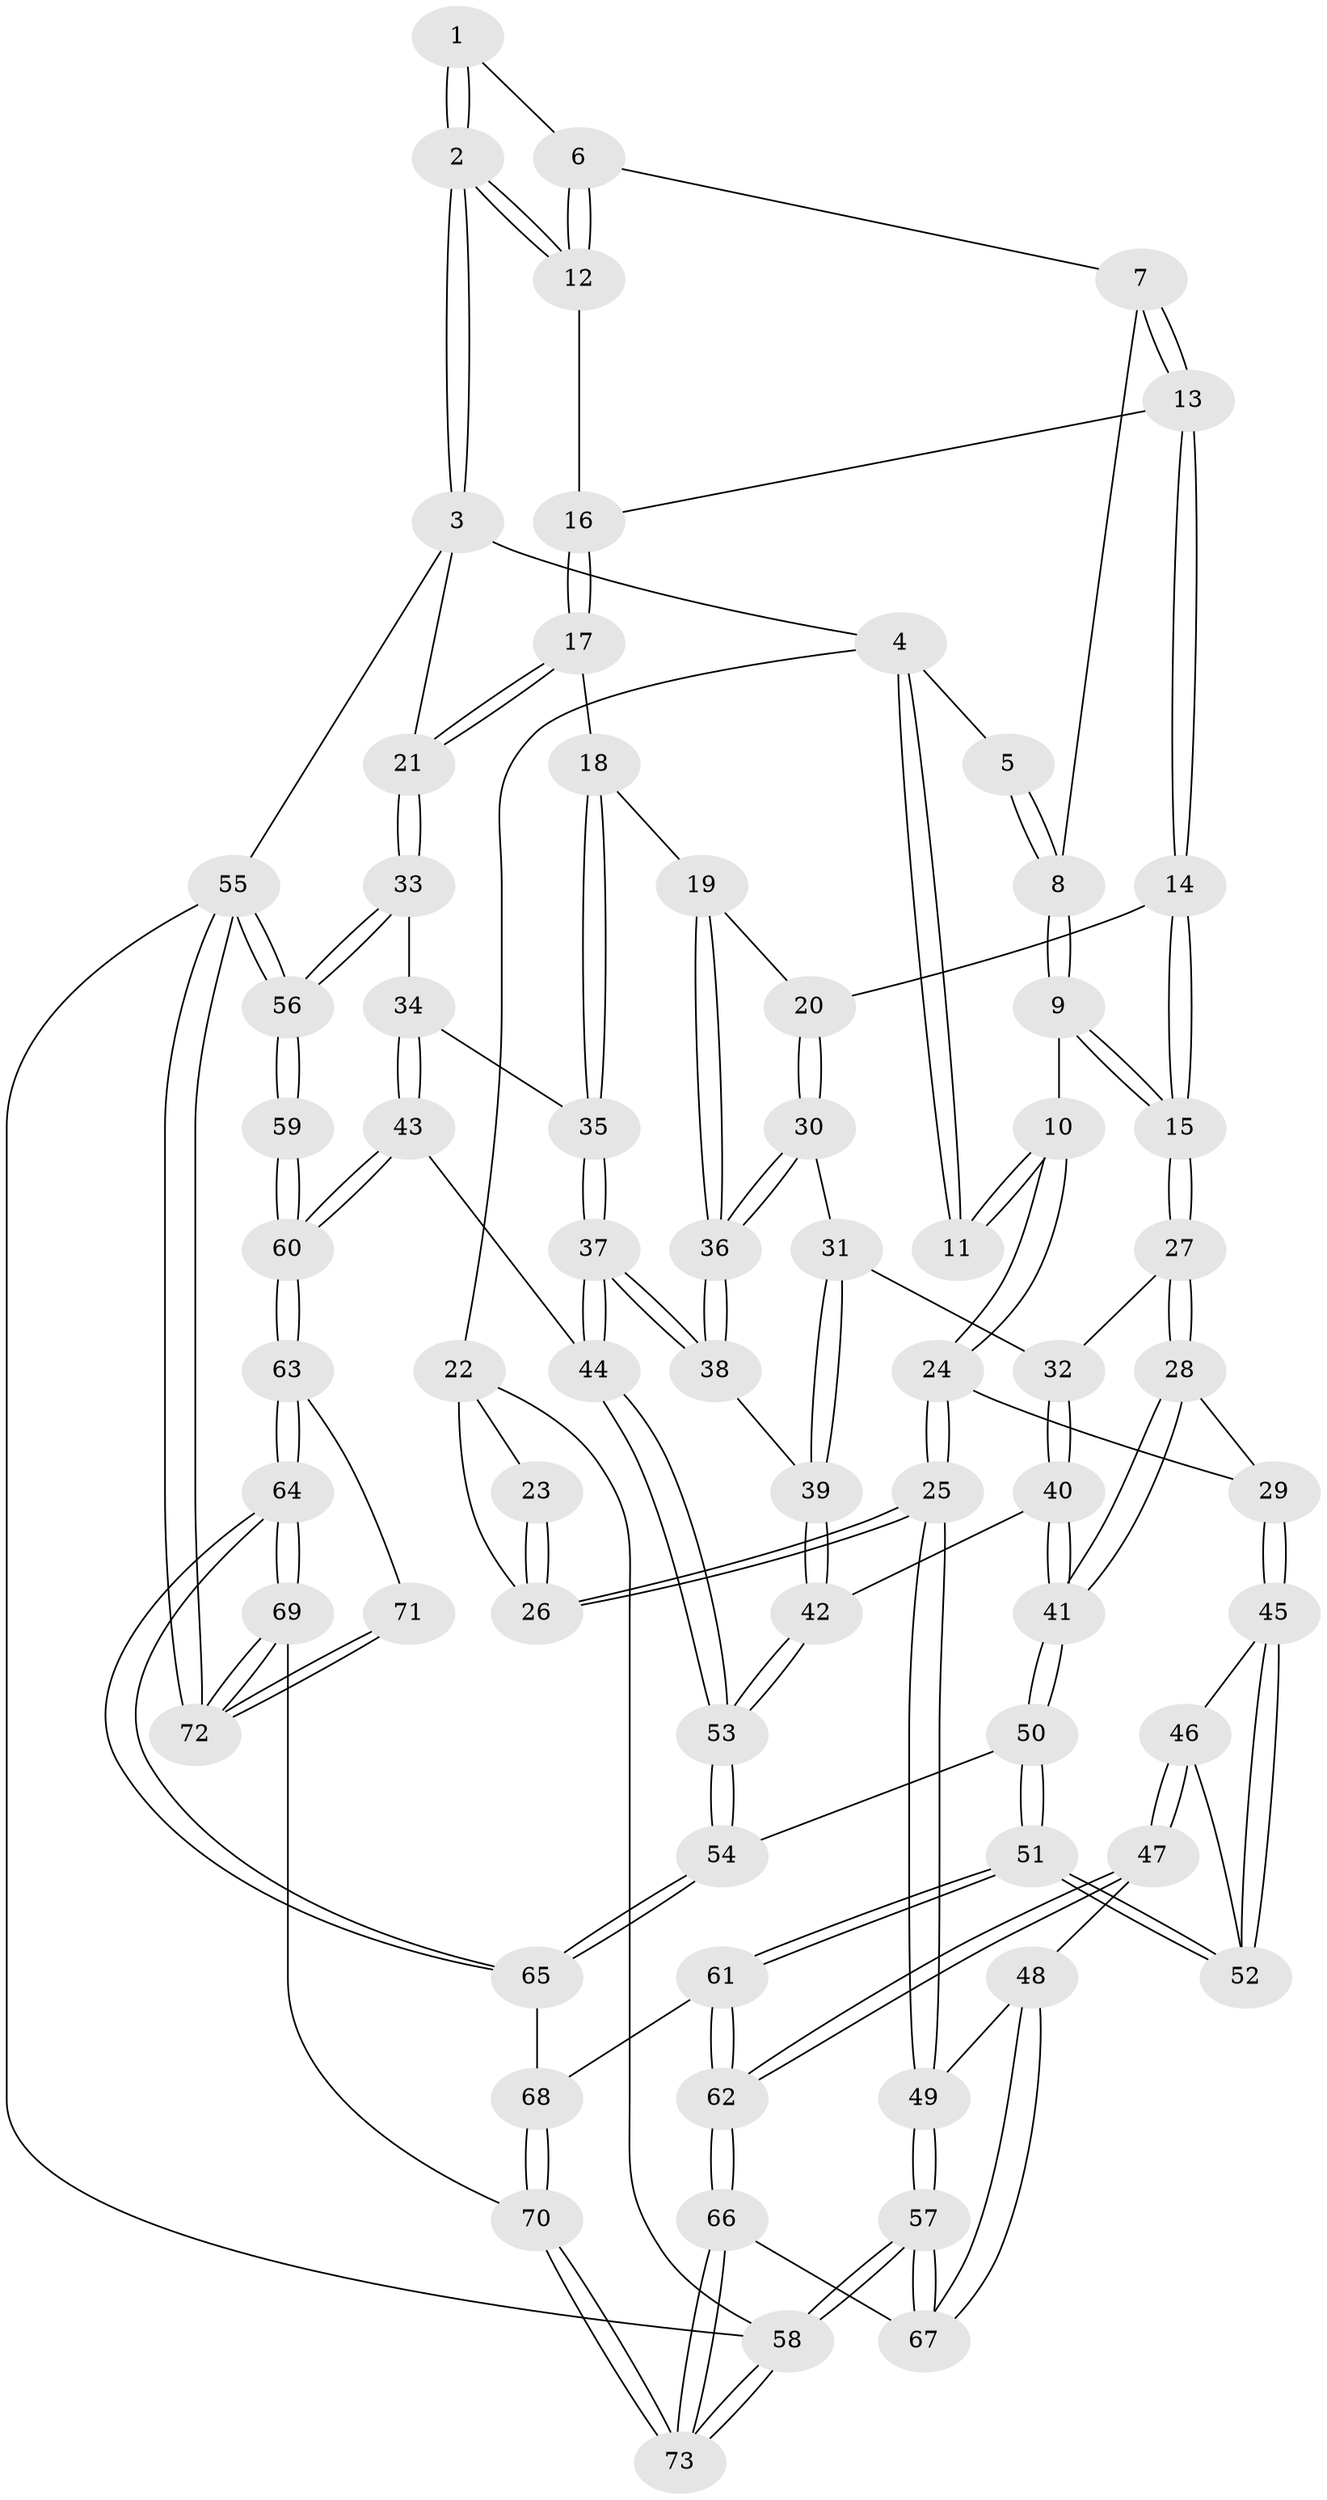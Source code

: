 // Generated by graph-tools (version 1.1) at 2025/12/02/27/25 16:12:00]
// undirected, 73 vertices, 179 edges
graph export_dot {
graph [start="1"]
  node [color=gray90,style=filled];
  1 [pos="+0.6756349140761491+0"];
  2 [pos="+1+0"];
  3 [pos="+1+0"];
  4 [pos="+0.2900397348430096+0"];
  5 [pos="+0.4602192226487897+0"];
  6 [pos="+0.7475259897613984+0.09005723599695083"];
  7 [pos="+0.6374185979113733+0.15814038153298643"];
  8 [pos="+0.5498739164424463+0.12606973732731475"];
  9 [pos="+0.49321379807376625+0.24201741905332505"];
  10 [pos="+0.26251710016892355+0.16121302655645797"];
  11 [pos="+0.24958247273933404+0.14155720786632248"];
  12 [pos="+0.8252061944676475+0.17015629124754023"];
  13 [pos="+0.6199544690454447+0.2745701387179585"];
  14 [pos="+0.5874595753776497+0.3114605749512918"];
  15 [pos="+0.5570545672817087+0.3258678012154817"];
  16 [pos="+0.8370942050045684+0.21527674019943702"];
  17 [pos="+0.8781302393545518+0.2768592475392353"];
  18 [pos="+0.8736778963181259+0.2865859126519119"];
  19 [pos="+0.8614270632656855+0.30129647747192245"];
  20 [pos="+0.6061740600842104+0.3179389529895044"];
  21 [pos="+1+0.273612035373727"];
  22 [pos="+0+0"];
  23 [pos="+0.18289900106359902+0.1740070547124013"];
  24 [pos="+0.3043067169046716+0.4332587795659384"];
  25 [pos="+0+0.4865396727582593"];
  26 [pos="+0+0.3816374260767306"];
  27 [pos="+0.541865531963339+0.3744292287510456"];
  28 [pos="+0.35921856401181207+0.4550266388981789"];
  29 [pos="+0.3112313144566211+0.44027207868675117"];
  30 [pos="+0.7592328896930179+0.3856902383275871"];
  31 [pos="+0.6768316237129405+0.4426198868774516"];
  32 [pos="+0.5640803075846414+0.4083065052612131"];
  33 [pos="+1+0.4673391469688044"];
  34 [pos="+1+0.4950132341226037"];
  35 [pos="+0.9431975918757732+0.47684537369763447"];
  36 [pos="+0.8019019374283528+0.3815864641044703"];
  37 [pos="+0.8324549941476372+0.558154778180949"];
  38 [pos="+0.8088756462971598+0.5274336020031041"];
  39 [pos="+0.7024033428691072+0.5209292132667676"];
  40 [pos="+0.5871797415627082+0.5584079740554396"];
  41 [pos="+0.44017922219794353+0.5961148995062002"];
  42 [pos="+0.6157244161149696+0.577862011553537"];
  43 [pos="+0.8644970760867312+0.649107786343568"];
  44 [pos="+0.8479874015037836+0.6358328202964896"];
  45 [pos="+0.28984359336288607+0.49323846382930386"];
  46 [pos="+0.19907215527539499+0.6307556044411131"];
  47 [pos="+0.04922375694053325+0.6740082568827098"];
  48 [pos="+0+0.667351496787453"];
  49 [pos="+0+0.6227732039499251"];
  50 [pos="+0.41211071752929374+0.7561882427319723"];
  51 [pos="+0.39571507186084576+0.7710936038469093"];
  52 [pos="+0.3177083391461359+0.6955246547541662"];
  53 [pos="+0.6573328038182816+0.6998995773569819"];
  54 [pos="+0.6364739624744615+0.7428283496758069"];
  55 [pos="+1+1"];
  56 [pos="+1+0.7685015273698443"];
  57 [pos="+0+1"];
  58 [pos="+0+1"];
  59 [pos="+1+0.7725197325836047"];
  60 [pos="+0.9215948887294027+0.7222098206353299"];
  61 [pos="+0.37718592211046803+0.8132131719855611"];
  62 [pos="+0.32976781579487785+0.8664610550872466"];
  63 [pos="+0.7883987466660372+0.872598887745973"];
  64 [pos="+0.7430732746527459+0.9045349857334976"];
  65 [pos="+0.6717665362209455+0.8243511226981975"];
  66 [pos="+0.31500162936499154+0.9097181067378468"];
  67 [pos="+0.1267919290383656+0.898541857640563"];
  68 [pos="+0.5367393849936949+0.9073927705636013"];
  69 [pos="+0.7354629250955793+1"];
  70 [pos="+0.6268035106365138+1"];
  71 [pos="+0.9556277644121794+0.9132209932534983"];
  72 [pos="+0.8377107999888055+1"];
  73 [pos="+0.33478089355767826+1"];
  1 -- 2;
  1 -- 2;
  1 -- 6;
  2 -- 3;
  2 -- 3;
  2 -- 12;
  2 -- 12;
  3 -- 4;
  3 -- 21;
  3 -- 55;
  4 -- 5;
  4 -- 11;
  4 -- 11;
  4 -- 22;
  5 -- 8;
  5 -- 8;
  6 -- 7;
  6 -- 12;
  6 -- 12;
  7 -- 8;
  7 -- 13;
  7 -- 13;
  8 -- 9;
  8 -- 9;
  9 -- 10;
  9 -- 15;
  9 -- 15;
  10 -- 11;
  10 -- 11;
  10 -- 24;
  10 -- 24;
  12 -- 16;
  13 -- 14;
  13 -- 14;
  13 -- 16;
  14 -- 15;
  14 -- 15;
  14 -- 20;
  15 -- 27;
  15 -- 27;
  16 -- 17;
  16 -- 17;
  17 -- 18;
  17 -- 21;
  17 -- 21;
  18 -- 19;
  18 -- 35;
  18 -- 35;
  19 -- 20;
  19 -- 36;
  19 -- 36;
  20 -- 30;
  20 -- 30;
  21 -- 33;
  21 -- 33;
  22 -- 23;
  22 -- 26;
  22 -- 58;
  23 -- 26;
  23 -- 26;
  24 -- 25;
  24 -- 25;
  24 -- 29;
  25 -- 26;
  25 -- 26;
  25 -- 49;
  25 -- 49;
  27 -- 28;
  27 -- 28;
  27 -- 32;
  28 -- 29;
  28 -- 41;
  28 -- 41;
  29 -- 45;
  29 -- 45;
  30 -- 31;
  30 -- 36;
  30 -- 36;
  31 -- 32;
  31 -- 39;
  31 -- 39;
  32 -- 40;
  32 -- 40;
  33 -- 34;
  33 -- 56;
  33 -- 56;
  34 -- 35;
  34 -- 43;
  34 -- 43;
  35 -- 37;
  35 -- 37;
  36 -- 38;
  36 -- 38;
  37 -- 38;
  37 -- 38;
  37 -- 44;
  37 -- 44;
  38 -- 39;
  39 -- 42;
  39 -- 42;
  40 -- 41;
  40 -- 41;
  40 -- 42;
  41 -- 50;
  41 -- 50;
  42 -- 53;
  42 -- 53;
  43 -- 44;
  43 -- 60;
  43 -- 60;
  44 -- 53;
  44 -- 53;
  45 -- 46;
  45 -- 52;
  45 -- 52;
  46 -- 47;
  46 -- 47;
  46 -- 52;
  47 -- 48;
  47 -- 62;
  47 -- 62;
  48 -- 49;
  48 -- 67;
  48 -- 67;
  49 -- 57;
  49 -- 57;
  50 -- 51;
  50 -- 51;
  50 -- 54;
  51 -- 52;
  51 -- 52;
  51 -- 61;
  51 -- 61;
  53 -- 54;
  53 -- 54;
  54 -- 65;
  54 -- 65;
  55 -- 56;
  55 -- 56;
  55 -- 72;
  55 -- 72;
  55 -- 58;
  56 -- 59;
  56 -- 59;
  57 -- 58;
  57 -- 58;
  57 -- 67;
  57 -- 67;
  58 -- 73;
  58 -- 73;
  59 -- 60;
  59 -- 60;
  60 -- 63;
  60 -- 63;
  61 -- 62;
  61 -- 62;
  61 -- 68;
  62 -- 66;
  62 -- 66;
  63 -- 64;
  63 -- 64;
  63 -- 71;
  64 -- 65;
  64 -- 65;
  64 -- 69;
  64 -- 69;
  65 -- 68;
  66 -- 67;
  66 -- 73;
  66 -- 73;
  68 -- 70;
  68 -- 70;
  69 -- 70;
  69 -- 72;
  69 -- 72;
  70 -- 73;
  70 -- 73;
  71 -- 72;
  71 -- 72;
}
